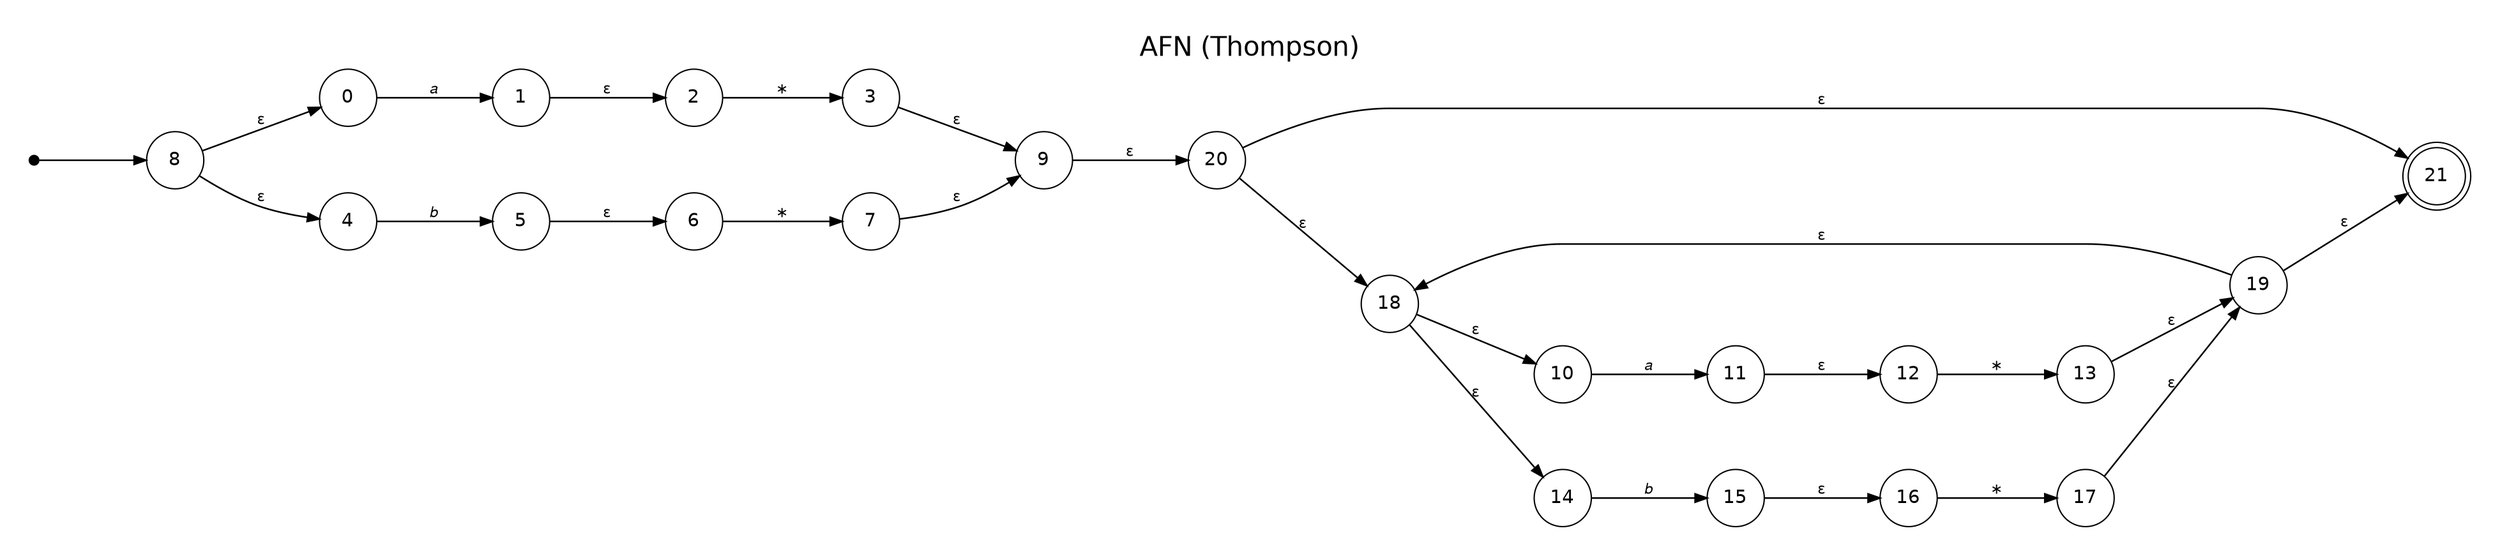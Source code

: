 digraph NFA {
  rankdir=LR; layout=dot; splines=true; overlap=false; concentrate=true; outputorder=edgesfirst; nodesep=0.7; ranksep=1.1; margin=0.25;
  labelloc="t"; label="AFN (Thompson)"; fontsize=20; fontname="Helvetica";
  node [shape=circle, width=0.6, height=0.6, fontname="Helvetica"];
  edge [fontname="Helvetica", fontsize=11, arrowsize=0.9, penwidth=1.2, labeldistance=1.6];
  __start [shape=point, width=0.1, label=""];
  __start -> 8;
  21 [shape=doublecircle];
  0 -> 1 [label="𝑎"];
  1 -> 2 [label="ε"];
  2 -> 3 [label="∗"];
  3 -> 9 [label="ε"];
  4 -> 5 [label="𝑏"];
  5 -> 6 [label="ε"];
  6 -> 7 [label="∗"];
  7 -> 9 [label="ε"];
  8 -> 0 [label="ε"];
  8 -> 4 [label="ε"];
  9 -> 20 [label="ε"];
  10 -> 11 [label="𝑎"];
  11 -> 12 [label="ε"];
  12 -> 13 [label="∗"];
  13 -> 19 [label="ε"];
  14 -> 15 [label="𝑏"];
  15 -> 16 [label="ε"];
  16 -> 17 [label="∗"];
  17 -> 19 [label="ε"];
  18 -> 10 [label="ε"];
  18 -> 14 [label="ε"];
  19 -> 18 [label="ε"];
  19 -> 21 [label="ε"];
  20 -> 18 [label="ε"];
  20 -> 21 [label="ε"];
}